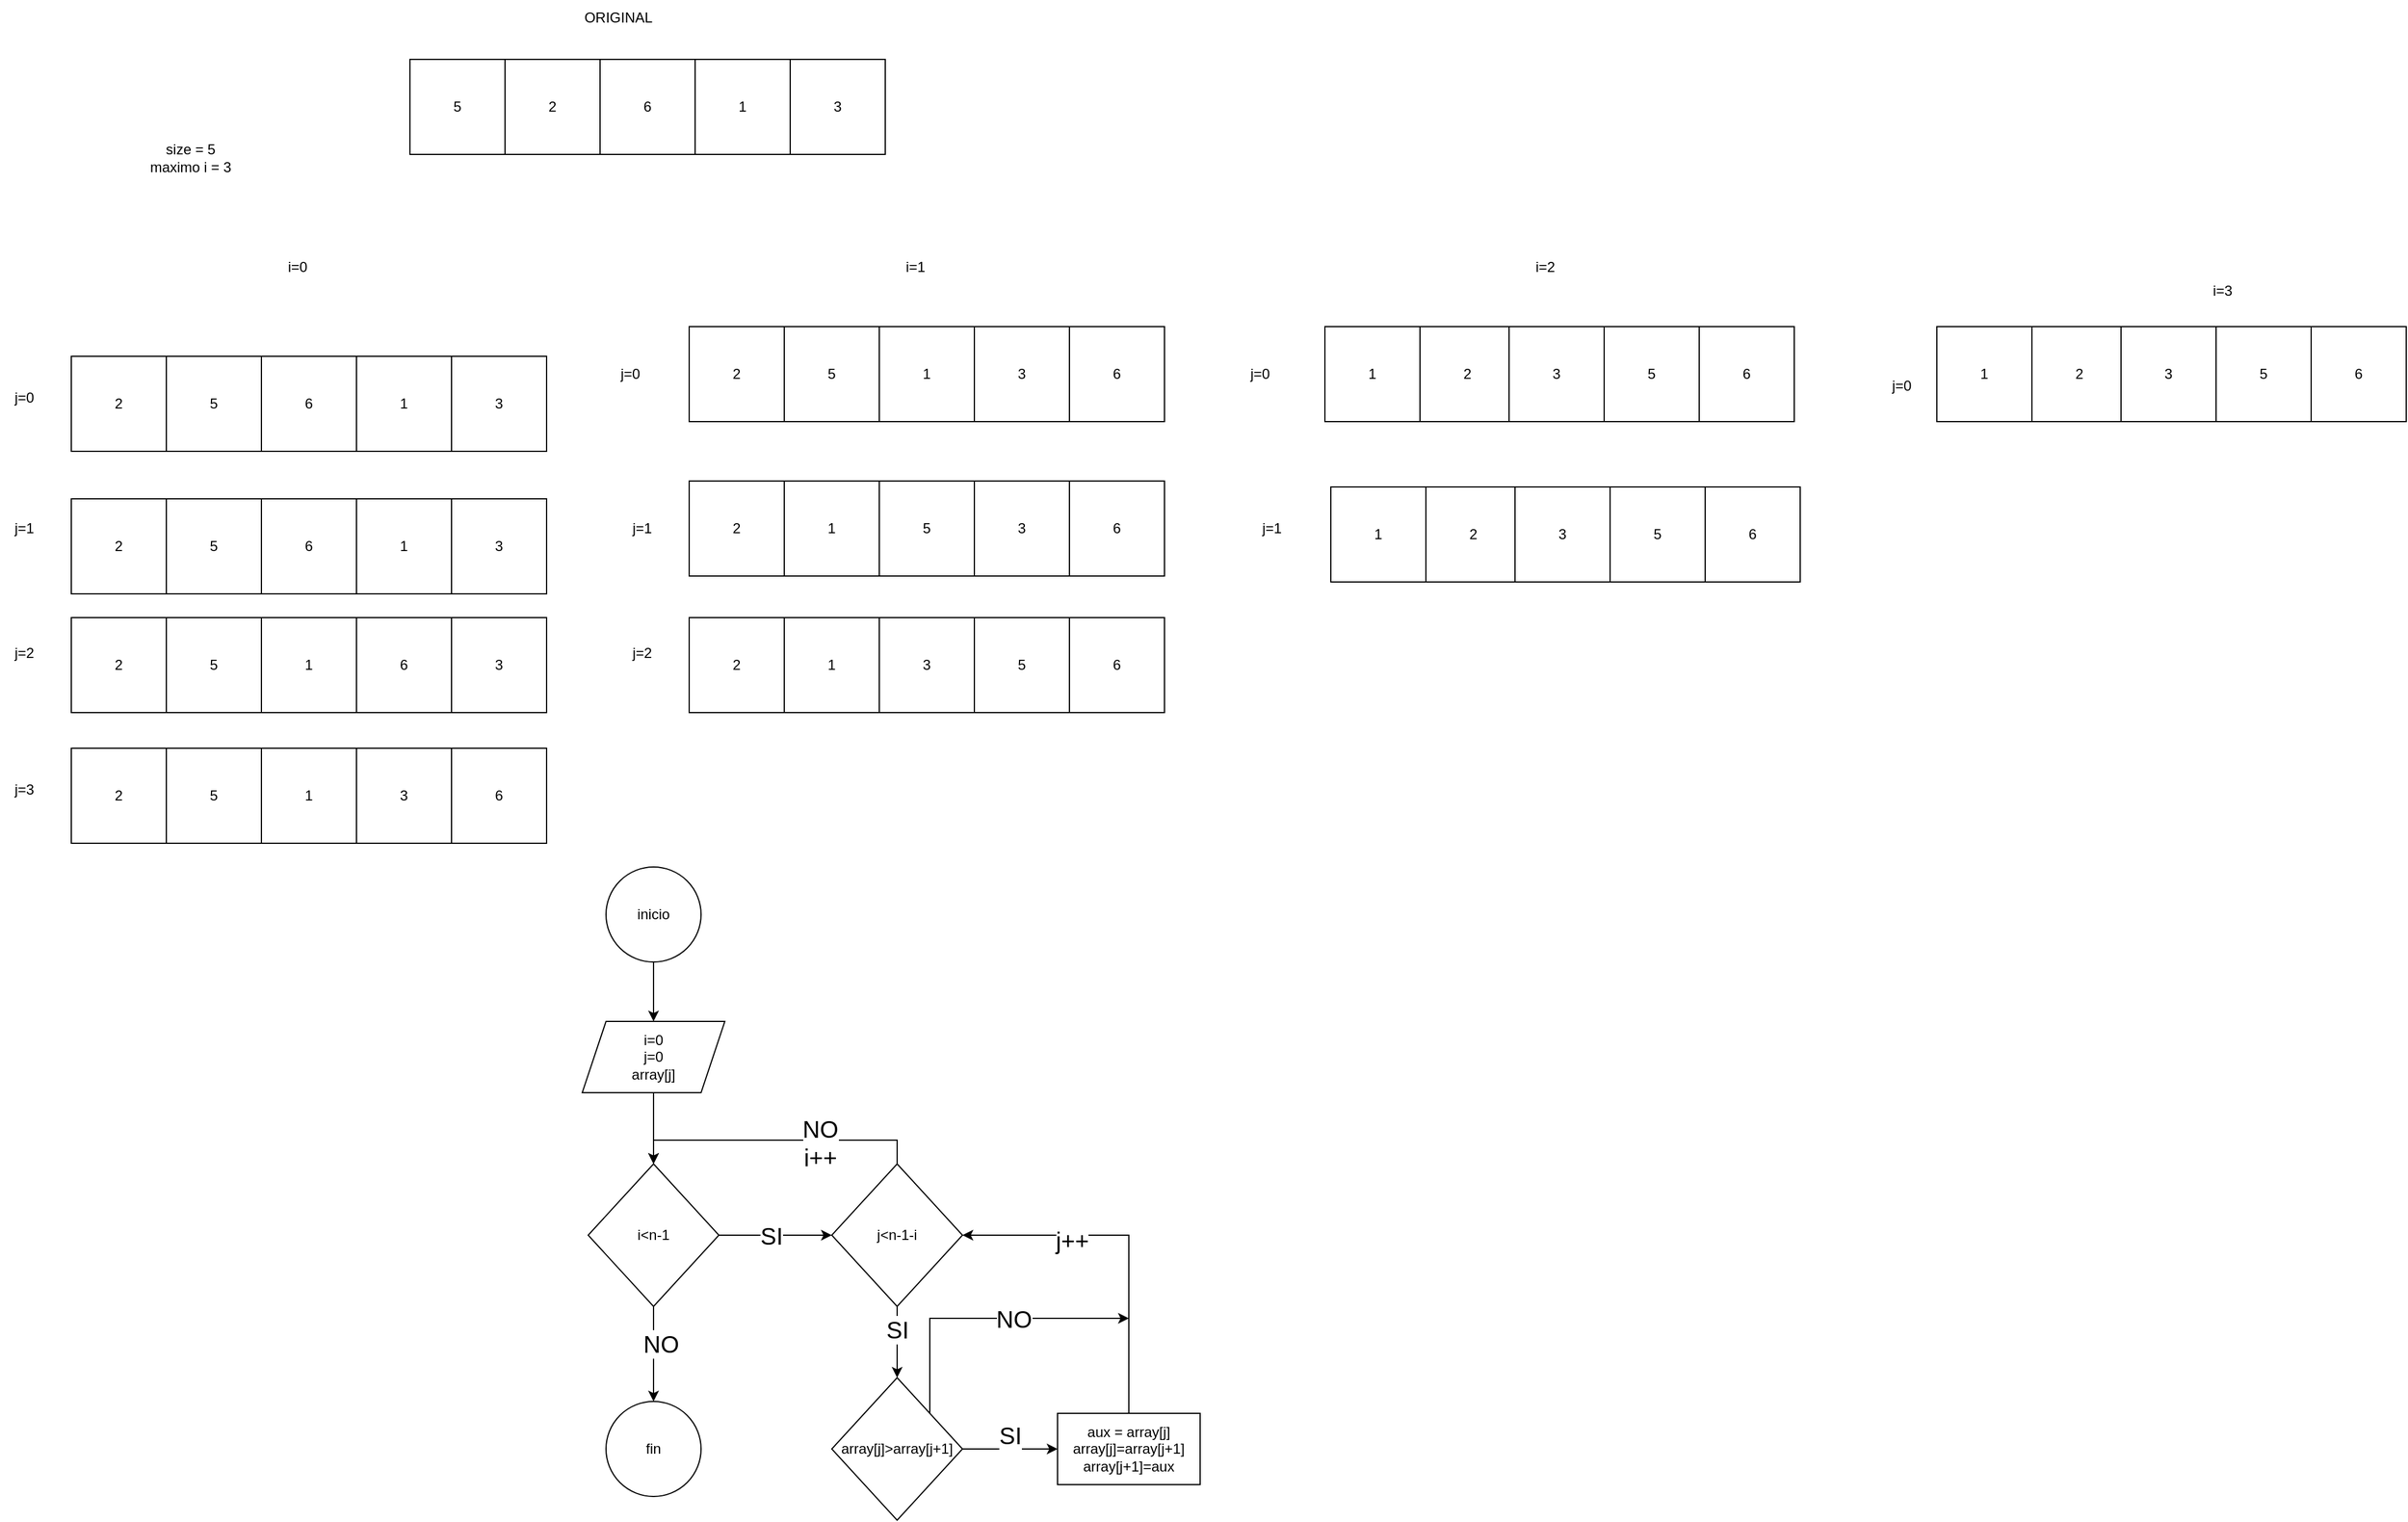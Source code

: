 <mxfile version="28.2.5">
  <diagram name="Page-1" id="hOMgRWYxctxhmv77oqi4">
    <mxGraphModel dx="1815" dy="2424" grid="1" gridSize="10" guides="1" tooltips="1" connect="1" arrows="1" fold="1" page="1" pageScale="1" pageWidth="850" pageHeight="1100" math="0" shadow="0">
      <root>
        <mxCell id="0" />
        <mxCell id="1" parent="0" />
        <mxCell id="r0DkwN11o-YaDS_weGJ4-24" value="i=0" style="text;html=1;align=center;verticalAlign=middle;resizable=0;points=[];autosize=1;strokeColor=none;fillColor=none;" vertex="1" parent="1">
          <mxGeometry x="310" y="140" width="40" height="30" as="geometry" />
        </mxCell>
        <mxCell id="r0DkwN11o-YaDS_weGJ4-25" value="j=0" style="text;html=1;align=center;verticalAlign=middle;resizable=0;points=[];autosize=1;strokeColor=none;fillColor=none;" vertex="1" parent="1">
          <mxGeometry x="80" y="250" width="40" height="30" as="geometry" />
        </mxCell>
        <mxCell id="r0DkwN11o-YaDS_weGJ4-26" value="j=1" style="text;html=1;align=center;verticalAlign=middle;resizable=0;points=[];autosize=1;strokeColor=none;fillColor=none;" vertex="1" parent="1">
          <mxGeometry x="80" y="360" width="40" height="30" as="geometry" />
        </mxCell>
        <mxCell id="r0DkwN11o-YaDS_weGJ4-27" value="j=2" style="text;html=1;align=center;verticalAlign=middle;resizable=0;points=[];autosize=1;strokeColor=none;fillColor=none;" vertex="1" parent="1">
          <mxGeometry x="80" y="465" width="40" height="30" as="geometry" />
        </mxCell>
        <mxCell id="r0DkwN11o-YaDS_weGJ4-28" value="j=3" style="text;html=1;align=center;verticalAlign=middle;resizable=0;points=[];autosize=1;strokeColor=none;fillColor=none;" vertex="1" parent="1">
          <mxGeometry x="80" y="580" width="40" height="30" as="geometry" />
        </mxCell>
        <mxCell id="r0DkwN11o-YaDS_weGJ4-29" value="size = 5&lt;div&gt;maximo i = 3&lt;/div&gt;" style="text;html=1;align=center;verticalAlign=middle;resizable=0;points=[];autosize=1;strokeColor=none;fillColor=none;" vertex="1" parent="1">
          <mxGeometry x="195" y="43" width="90" height="40" as="geometry" />
        </mxCell>
        <mxCell id="r0DkwN11o-YaDS_weGJ4-50" value="i=1" style="text;html=1;align=center;verticalAlign=middle;resizable=0;points=[];autosize=1;strokeColor=none;fillColor=none;" vertex="1" parent="1">
          <mxGeometry x="830" y="140" width="40" height="30" as="geometry" />
        </mxCell>
        <mxCell id="r0DkwN11o-YaDS_weGJ4-51" value="j=0" style="text;html=1;align=center;verticalAlign=middle;resizable=0;points=[];autosize=1;strokeColor=none;fillColor=none;" vertex="1" parent="1">
          <mxGeometry x="590" y="230" width="40" height="30" as="geometry" />
        </mxCell>
        <mxCell id="r0DkwN11o-YaDS_weGJ4-52" value="j=1" style="text;html=1;align=center;verticalAlign=middle;resizable=0;points=[];autosize=1;strokeColor=none;fillColor=none;" vertex="1" parent="1">
          <mxGeometry x="600" y="360" width="40" height="30" as="geometry" />
        </mxCell>
        <mxCell id="r0DkwN11o-YaDS_weGJ4-53" value="j=2" style="text;html=1;align=center;verticalAlign=middle;resizable=0;points=[];autosize=1;strokeColor=none;fillColor=none;" vertex="1" parent="1">
          <mxGeometry x="600" y="465" width="40" height="30" as="geometry" />
        </mxCell>
        <mxCell id="r0DkwN11o-YaDS_weGJ4-70" value="i=2" style="text;html=1;align=center;verticalAlign=middle;resizable=0;points=[];autosize=1;strokeColor=none;fillColor=none;" vertex="1" parent="1">
          <mxGeometry x="1360" y="140" width="40" height="30" as="geometry" />
        </mxCell>
        <mxCell id="r0DkwN11o-YaDS_weGJ4-71" value="j=0" style="text;html=1;align=center;verticalAlign=middle;resizable=0;points=[];autosize=1;strokeColor=none;fillColor=none;" vertex="1" parent="1">
          <mxGeometry x="1120" y="230" width="40" height="30" as="geometry" />
        </mxCell>
        <mxCell id="r0DkwN11o-YaDS_weGJ4-72" value="j=1" style="text;html=1;align=center;verticalAlign=middle;resizable=0;points=[];autosize=1;strokeColor=none;fillColor=none;" vertex="1" parent="1">
          <mxGeometry x="1130" y="360" width="40" height="30" as="geometry" />
        </mxCell>
        <mxCell id="r0DkwN11o-YaDS_weGJ4-74" value="5" style="whiteSpace=wrap;html=1;aspect=fixed;" vertex="1" parent="1">
          <mxGeometry x="425" y="-20" width="80" height="80" as="geometry" />
        </mxCell>
        <mxCell id="r0DkwN11o-YaDS_weGJ4-75" value="2" style="whiteSpace=wrap;html=1;aspect=fixed;" vertex="1" parent="1">
          <mxGeometry x="505" y="-20" width="80" height="80" as="geometry" />
        </mxCell>
        <mxCell id="r0DkwN11o-YaDS_weGJ4-76" value="6" style="whiteSpace=wrap;html=1;aspect=fixed;" vertex="1" parent="1">
          <mxGeometry x="585" y="-20" width="80" height="80" as="geometry" />
        </mxCell>
        <mxCell id="r0DkwN11o-YaDS_weGJ4-77" value="1" style="whiteSpace=wrap;html=1;aspect=fixed;" vertex="1" parent="1">
          <mxGeometry x="665" y="-20" width="80" height="80" as="geometry" />
        </mxCell>
        <mxCell id="r0DkwN11o-YaDS_weGJ4-78" value="3" style="whiteSpace=wrap;html=1;aspect=fixed;" vertex="1" parent="1">
          <mxGeometry x="745" y="-20" width="80" height="80" as="geometry" />
        </mxCell>
        <mxCell id="r0DkwN11o-YaDS_weGJ4-79" value="ORIGINAL" style="text;html=1;align=center;verticalAlign=middle;resizable=0;points=[];autosize=1;strokeColor=none;fillColor=none;" vertex="1" parent="1">
          <mxGeometry x="560" y="-70" width="80" height="30" as="geometry" />
        </mxCell>
        <mxCell id="r0DkwN11o-YaDS_weGJ4-80" value="5" style="whiteSpace=wrap;html=1;aspect=fixed;" vertex="1" parent="1">
          <mxGeometry x="220" y="230" width="80" height="80" as="geometry" />
        </mxCell>
        <mxCell id="r0DkwN11o-YaDS_weGJ4-81" value="2" style="whiteSpace=wrap;html=1;aspect=fixed;" vertex="1" parent="1">
          <mxGeometry x="140" y="230" width="80" height="80" as="geometry" />
        </mxCell>
        <mxCell id="r0DkwN11o-YaDS_weGJ4-82" value="6" style="whiteSpace=wrap;html=1;aspect=fixed;" vertex="1" parent="1">
          <mxGeometry x="300" y="230" width="80" height="80" as="geometry" />
        </mxCell>
        <mxCell id="r0DkwN11o-YaDS_weGJ4-83" value="1" style="whiteSpace=wrap;html=1;aspect=fixed;" vertex="1" parent="1">
          <mxGeometry x="380" y="230" width="80" height="80" as="geometry" />
        </mxCell>
        <mxCell id="r0DkwN11o-YaDS_weGJ4-84" value="3" style="whiteSpace=wrap;html=1;aspect=fixed;" vertex="1" parent="1">
          <mxGeometry x="460" y="230" width="80" height="80" as="geometry" />
        </mxCell>
        <mxCell id="r0DkwN11o-YaDS_weGJ4-85" value="5" style="whiteSpace=wrap;html=1;aspect=fixed;" vertex="1" parent="1">
          <mxGeometry x="220" y="450" width="80" height="80" as="geometry" />
        </mxCell>
        <mxCell id="r0DkwN11o-YaDS_weGJ4-86" value="2" style="whiteSpace=wrap;html=1;aspect=fixed;" vertex="1" parent="1">
          <mxGeometry x="140" y="450" width="80" height="80" as="geometry" />
        </mxCell>
        <mxCell id="r0DkwN11o-YaDS_weGJ4-87" value="6" style="whiteSpace=wrap;html=1;aspect=fixed;" vertex="1" parent="1">
          <mxGeometry x="380" y="450" width="80" height="80" as="geometry" />
        </mxCell>
        <mxCell id="r0DkwN11o-YaDS_weGJ4-88" value="1" style="whiteSpace=wrap;html=1;aspect=fixed;" vertex="1" parent="1">
          <mxGeometry x="300" y="450" width="80" height="80" as="geometry" />
        </mxCell>
        <mxCell id="r0DkwN11o-YaDS_weGJ4-89" value="3" style="whiteSpace=wrap;html=1;aspect=fixed;" vertex="1" parent="1">
          <mxGeometry x="460" y="450" width="80" height="80" as="geometry" />
        </mxCell>
        <mxCell id="r0DkwN11o-YaDS_weGJ4-90" value="5" style="whiteSpace=wrap;html=1;aspect=fixed;" vertex="1" parent="1">
          <mxGeometry x="220" y="560" width="80" height="80" as="geometry" />
        </mxCell>
        <mxCell id="r0DkwN11o-YaDS_weGJ4-91" value="2" style="whiteSpace=wrap;html=1;aspect=fixed;" vertex="1" parent="1">
          <mxGeometry x="140" y="560" width="80" height="80" as="geometry" />
        </mxCell>
        <mxCell id="r0DkwN11o-YaDS_weGJ4-92" value="6" style="whiteSpace=wrap;html=1;aspect=fixed;" vertex="1" parent="1">
          <mxGeometry x="460" y="560" width="80" height="80" as="geometry" />
        </mxCell>
        <mxCell id="r0DkwN11o-YaDS_weGJ4-93" value="1" style="whiteSpace=wrap;html=1;aspect=fixed;" vertex="1" parent="1">
          <mxGeometry x="300" y="560" width="80" height="80" as="geometry" />
        </mxCell>
        <mxCell id="r0DkwN11o-YaDS_weGJ4-94" value="3" style="whiteSpace=wrap;html=1;aspect=fixed;" vertex="1" parent="1">
          <mxGeometry x="380" y="560" width="80" height="80" as="geometry" />
        </mxCell>
        <mxCell id="r0DkwN11o-YaDS_weGJ4-95" value="5" style="whiteSpace=wrap;html=1;aspect=fixed;" vertex="1" parent="1">
          <mxGeometry x="220" y="350" width="80" height="80" as="geometry" />
        </mxCell>
        <mxCell id="r0DkwN11o-YaDS_weGJ4-96" value="2" style="whiteSpace=wrap;html=1;aspect=fixed;" vertex="1" parent="1">
          <mxGeometry x="140" y="350" width="80" height="80" as="geometry" />
        </mxCell>
        <mxCell id="r0DkwN11o-YaDS_weGJ4-97" value="6" style="whiteSpace=wrap;html=1;aspect=fixed;" vertex="1" parent="1">
          <mxGeometry x="300" y="350" width="80" height="80" as="geometry" />
        </mxCell>
        <mxCell id="r0DkwN11o-YaDS_weGJ4-98" value="1" style="whiteSpace=wrap;html=1;aspect=fixed;" vertex="1" parent="1">
          <mxGeometry x="380" y="350" width="80" height="80" as="geometry" />
        </mxCell>
        <mxCell id="r0DkwN11o-YaDS_weGJ4-99" value="3" style="whiteSpace=wrap;html=1;aspect=fixed;" vertex="1" parent="1">
          <mxGeometry x="460" y="350" width="80" height="80" as="geometry" />
        </mxCell>
        <mxCell id="r0DkwN11o-YaDS_weGJ4-105" value="5" style="whiteSpace=wrap;html=1;aspect=fixed;" vertex="1" parent="1">
          <mxGeometry x="740" y="205" width="80" height="80" as="geometry" />
        </mxCell>
        <mxCell id="r0DkwN11o-YaDS_weGJ4-106" value="2" style="whiteSpace=wrap;html=1;aspect=fixed;" vertex="1" parent="1">
          <mxGeometry x="660" y="205" width="80" height="80" as="geometry" />
        </mxCell>
        <mxCell id="r0DkwN11o-YaDS_weGJ4-107" value="6" style="whiteSpace=wrap;html=1;aspect=fixed;" vertex="1" parent="1">
          <mxGeometry x="980" y="205" width="80" height="80" as="geometry" />
        </mxCell>
        <mxCell id="r0DkwN11o-YaDS_weGJ4-108" value="1" style="whiteSpace=wrap;html=1;aspect=fixed;" vertex="1" parent="1">
          <mxGeometry x="820" y="205" width="80" height="80" as="geometry" />
        </mxCell>
        <mxCell id="r0DkwN11o-YaDS_weGJ4-109" value="3" style="whiteSpace=wrap;html=1;aspect=fixed;" vertex="1" parent="1">
          <mxGeometry x="900" y="205" width="80" height="80" as="geometry" />
        </mxCell>
        <mxCell id="r0DkwN11o-YaDS_weGJ4-110" value="5" style="whiteSpace=wrap;html=1;aspect=fixed;" vertex="1" parent="1">
          <mxGeometry x="820" y="335" width="80" height="80" as="geometry" />
        </mxCell>
        <mxCell id="r0DkwN11o-YaDS_weGJ4-111" value="2" style="whiteSpace=wrap;html=1;aspect=fixed;" vertex="1" parent="1">
          <mxGeometry x="660" y="335" width="80" height="80" as="geometry" />
        </mxCell>
        <mxCell id="r0DkwN11o-YaDS_weGJ4-112" value="6" style="whiteSpace=wrap;html=1;aspect=fixed;" vertex="1" parent="1">
          <mxGeometry x="980" y="335" width="80" height="80" as="geometry" />
        </mxCell>
        <mxCell id="r0DkwN11o-YaDS_weGJ4-113" value="1" style="whiteSpace=wrap;html=1;aspect=fixed;" vertex="1" parent="1">
          <mxGeometry x="740" y="335" width="80" height="80" as="geometry" />
        </mxCell>
        <mxCell id="r0DkwN11o-YaDS_weGJ4-114" value="3" style="whiteSpace=wrap;html=1;aspect=fixed;" vertex="1" parent="1">
          <mxGeometry x="900" y="335" width="80" height="80" as="geometry" />
        </mxCell>
        <mxCell id="r0DkwN11o-YaDS_weGJ4-115" value="5" style="whiteSpace=wrap;html=1;aspect=fixed;" vertex="1" parent="1">
          <mxGeometry x="900" y="450" width="80" height="80" as="geometry" />
        </mxCell>
        <mxCell id="r0DkwN11o-YaDS_weGJ4-116" value="2" style="whiteSpace=wrap;html=1;aspect=fixed;" vertex="1" parent="1">
          <mxGeometry x="660" y="450" width="80" height="80" as="geometry" />
        </mxCell>
        <mxCell id="r0DkwN11o-YaDS_weGJ4-117" value="6" style="whiteSpace=wrap;html=1;aspect=fixed;" vertex="1" parent="1">
          <mxGeometry x="980" y="450" width="80" height="80" as="geometry" />
        </mxCell>
        <mxCell id="r0DkwN11o-YaDS_weGJ4-118" value="1" style="whiteSpace=wrap;html=1;aspect=fixed;" vertex="1" parent="1">
          <mxGeometry x="740" y="450" width="80" height="80" as="geometry" />
        </mxCell>
        <mxCell id="r0DkwN11o-YaDS_weGJ4-119" value="3" style="whiteSpace=wrap;html=1;aspect=fixed;" vertex="1" parent="1">
          <mxGeometry x="820" y="450" width="80" height="80" as="geometry" />
        </mxCell>
        <mxCell id="r0DkwN11o-YaDS_weGJ4-120" value="5" style="whiteSpace=wrap;html=1;aspect=fixed;" vertex="1" parent="1">
          <mxGeometry x="1430" y="205" width="80" height="80" as="geometry" />
        </mxCell>
        <mxCell id="r0DkwN11o-YaDS_weGJ4-121" value="2" style="whiteSpace=wrap;html=1;aspect=fixed;" vertex="1" parent="1">
          <mxGeometry x="1275" y="205" width="80" height="80" as="geometry" />
        </mxCell>
        <mxCell id="r0DkwN11o-YaDS_weGJ4-122" value="6" style="whiteSpace=wrap;html=1;aspect=fixed;" vertex="1" parent="1">
          <mxGeometry x="1510" y="205" width="80" height="80" as="geometry" />
        </mxCell>
        <mxCell id="r0DkwN11o-YaDS_weGJ4-123" value="1" style="whiteSpace=wrap;html=1;aspect=fixed;" vertex="1" parent="1">
          <mxGeometry x="1195" y="205" width="80" height="80" as="geometry" />
        </mxCell>
        <mxCell id="r0DkwN11o-YaDS_weGJ4-124" value="3" style="whiteSpace=wrap;html=1;aspect=fixed;" vertex="1" parent="1">
          <mxGeometry x="1350" y="205" width="80" height="80" as="geometry" />
        </mxCell>
        <mxCell id="r0DkwN11o-YaDS_weGJ4-125" value="5" style="whiteSpace=wrap;html=1;aspect=fixed;" vertex="1" parent="1">
          <mxGeometry x="1435" y="340" width="80" height="80" as="geometry" />
        </mxCell>
        <mxCell id="r0DkwN11o-YaDS_weGJ4-126" value="2" style="whiteSpace=wrap;html=1;aspect=fixed;" vertex="1" parent="1">
          <mxGeometry x="1280" y="340" width="80" height="80" as="geometry" />
        </mxCell>
        <mxCell id="r0DkwN11o-YaDS_weGJ4-127" value="6" style="whiteSpace=wrap;html=1;aspect=fixed;" vertex="1" parent="1">
          <mxGeometry x="1515" y="340" width="80" height="80" as="geometry" />
        </mxCell>
        <mxCell id="r0DkwN11o-YaDS_weGJ4-128" value="1" style="whiteSpace=wrap;html=1;aspect=fixed;" vertex="1" parent="1">
          <mxGeometry x="1200" y="340" width="80" height="80" as="geometry" />
        </mxCell>
        <mxCell id="r0DkwN11o-YaDS_weGJ4-129" value="3" style="whiteSpace=wrap;html=1;aspect=fixed;" vertex="1" parent="1">
          <mxGeometry x="1355" y="340" width="80" height="80" as="geometry" />
        </mxCell>
        <mxCell id="r0DkwN11o-YaDS_weGJ4-130" value="5" style="whiteSpace=wrap;html=1;aspect=fixed;" vertex="1" parent="1">
          <mxGeometry x="1945" y="205" width="80" height="80" as="geometry" />
        </mxCell>
        <mxCell id="r0DkwN11o-YaDS_weGJ4-131" value="2" style="whiteSpace=wrap;html=1;aspect=fixed;" vertex="1" parent="1">
          <mxGeometry x="1790" y="205" width="80" height="80" as="geometry" />
        </mxCell>
        <mxCell id="r0DkwN11o-YaDS_weGJ4-132" value="6" style="whiteSpace=wrap;html=1;aspect=fixed;" vertex="1" parent="1">
          <mxGeometry x="2025" y="205" width="80" height="80" as="geometry" />
        </mxCell>
        <mxCell id="r0DkwN11o-YaDS_weGJ4-133" value="1" style="whiteSpace=wrap;html=1;aspect=fixed;" vertex="1" parent="1">
          <mxGeometry x="1710" y="205" width="80" height="80" as="geometry" />
        </mxCell>
        <mxCell id="r0DkwN11o-YaDS_weGJ4-134" value="3" style="whiteSpace=wrap;html=1;aspect=fixed;" vertex="1" parent="1">
          <mxGeometry x="1865" y="205" width="80" height="80" as="geometry" />
        </mxCell>
        <mxCell id="r0DkwN11o-YaDS_weGJ4-135" value="j=0" style="text;html=1;align=center;verticalAlign=middle;resizable=0;points=[];autosize=1;strokeColor=none;fillColor=none;" vertex="1" parent="1">
          <mxGeometry x="1660" y="240" width="40" height="30" as="geometry" />
        </mxCell>
        <mxCell id="r0DkwN11o-YaDS_weGJ4-136" value="i=3" style="text;html=1;align=center;verticalAlign=middle;resizable=0;points=[];autosize=1;strokeColor=none;fillColor=none;" vertex="1" parent="1">
          <mxGeometry x="1930" y="160" width="40" height="30" as="geometry" />
        </mxCell>
        <mxCell id="r0DkwN11o-YaDS_weGJ4-141" style="edgeStyle=orthogonalEdgeStyle;rounded=0;orthogonalLoop=1;jettySize=auto;html=1;exitX=0.5;exitY=1;exitDx=0;exitDy=0;entryX=0.5;entryY=0;entryDx=0;entryDy=0;" edge="1" parent="1" source="r0DkwN11o-YaDS_weGJ4-137" target="r0DkwN11o-YaDS_weGJ4-140">
          <mxGeometry relative="1" as="geometry" />
        </mxCell>
        <mxCell id="r0DkwN11o-YaDS_weGJ4-137" value="i=0&lt;div&gt;j=0&lt;/div&gt;&lt;div&gt;array[j]&lt;/div&gt;" style="shape=parallelogram;perimeter=parallelogramPerimeter;whiteSpace=wrap;html=1;fixedSize=1;" vertex="1" parent="1">
          <mxGeometry x="570" y="790" width="120" height="60" as="geometry" />
        </mxCell>
        <mxCell id="r0DkwN11o-YaDS_weGJ4-139" style="edgeStyle=orthogonalEdgeStyle;rounded=0;orthogonalLoop=1;jettySize=auto;html=1;exitX=0.5;exitY=1;exitDx=0;exitDy=0;" edge="1" parent="1" source="r0DkwN11o-YaDS_weGJ4-138" target="r0DkwN11o-YaDS_weGJ4-137">
          <mxGeometry relative="1" as="geometry" />
        </mxCell>
        <mxCell id="r0DkwN11o-YaDS_weGJ4-138" value="inicio" style="ellipse;whiteSpace=wrap;html=1;aspect=fixed;" vertex="1" parent="1">
          <mxGeometry x="590" y="660" width="80" height="80" as="geometry" />
        </mxCell>
        <mxCell id="r0DkwN11o-YaDS_weGJ4-143" style="edgeStyle=orthogonalEdgeStyle;rounded=0;orthogonalLoop=1;jettySize=auto;html=1;exitX=1;exitY=0.5;exitDx=0;exitDy=0;entryX=0;entryY=0.5;entryDx=0;entryDy=0;" edge="1" parent="1" source="r0DkwN11o-YaDS_weGJ4-140" target="r0DkwN11o-YaDS_weGJ4-150">
          <mxGeometry relative="1" as="geometry">
            <mxPoint x="740" y="970" as="targetPoint" />
          </mxGeometry>
        </mxCell>
        <mxCell id="r0DkwN11o-YaDS_weGJ4-144" value="SI" style="edgeLabel;html=1;align=center;verticalAlign=middle;resizable=0;points=[];fontSize=20;" vertex="1" connectable="0" parent="r0DkwN11o-YaDS_weGJ4-143">
          <mxGeometry x="0.164" y="-3" relative="1" as="geometry">
            <mxPoint x="-12" y="-3" as="offset" />
          </mxGeometry>
        </mxCell>
        <mxCell id="r0DkwN11o-YaDS_weGJ4-148" style="edgeStyle=orthogonalEdgeStyle;rounded=0;orthogonalLoop=1;jettySize=auto;html=1;exitX=0.5;exitY=1;exitDx=0;exitDy=0;entryX=0.5;entryY=0;entryDx=0;entryDy=0;" edge="1" parent="1" source="r0DkwN11o-YaDS_weGJ4-140" target="r0DkwN11o-YaDS_weGJ4-147">
          <mxGeometry relative="1" as="geometry" />
        </mxCell>
        <mxCell id="r0DkwN11o-YaDS_weGJ4-149" value="NO" style="edgeLabel;html=1;align=center;verticalAlign=middle;resizable=0;points=[];fontSize=20;" vertex="1" connectable="0" parent="r0DkwN11o-YaDS_weGJ4-148">
          <mxGeometry x="-0.242" y="6" relative="1" as="geometry">
            <mxPoint as="offset" />
          </mxGeometry>
        </mxCell>
        <mxCell id="r0DkwN11o-YaDS_weGJ4-140" value="i&amp;lt;n-1" style="rhombus;whiteSpace=wrap;html=1;" vertex="1" parent="1">
          <mxGeometry x="575" y="910" width="110" height="120" as="geometry" />
        </mxCell>
        <mxCell id="r0DkwN11o-YaDS_weGJ4-161" style="edgeStyle=orthogonalEdgeStyle;rounded=0;orthogonalLoop=1;jettySize=auto;html=1;exitX=0.5;exitY=0;exitDx=0;exitDy=0;entryX=1;entryY=0.5;entryDx=0;entryDy=0;" edge="1" parent="1" source="r0DkwN11o-YaDS_weGJ4-142" target="r0DkwN11o-YaDS_weGJ4-150">
          <mxGeometry relative="1" as="geometry" />
        </mxCell>
        <mxCell id="r0DkwN11o-YaDS_weGJ4-164" value="j++" style="edgeLabel;html=1;align=center;verticalAlign=middle;resizable=0;points=[];fontSize=20;" vertex="1" connectable="0" parent="r0DkwN11o-YaDS_weGJ4-161">
          <mxGeometry x="0.37" y="4" relative="1" as="geometry">
            <mxPoint as="offset" />
          </mxGeometry>
        </mxCell>
        <mxCell id="r0DkwN11o-YaDS_weGJ4-142" value="aux = array[j]&lt;div&gt;array[j]=array[j+1]&lt;/div&gt;&lt;div&gt;array[j+1]=aux&lt;/div&gt;" style="rounded=0;whiteSpace=wrap;html=1;" vertex="1" parent="1">
          <mxGeometry x="970" y="1120" width="120" height="60" as="geometry" />
        </mxCell>
        <mxCell id="r0DkwN11o-YaDS_weGJ4-147" value="fin" style="ellipse;whiteSpace=wrap;html=1;aspect=fixed;" vertex="1" parent="1">
          <mxGeometry x="590" y="1110" width="80" height="80" as="geometry" />
        </mxCell>
        <mxCell id="r0DkwN11o-YaDS_weGJ4-152" style="edgeStyle=orthogonalEdgeStyle;rounded=0;orthogonalLoop=1;jettySize=auto;html=1;exitX=0.5;exitY=0;exitDx=0;exitDy=0;entryX=0.5;entryY=0;entryDx=0;entryDy=0;" edge="1" parent="1" source="r0DkwN11o-YaDS_weGJ4-150" target="r0DkwN11o-YaDS_weGJ4-140">
          <mxGeometry relative="1" as="geometry" />
        </mxCell>
        <mxCell id="r0DkwN11o-YaDS_weGJ4-153" value="NO&lt;div&gt;i++&lt;/div&gt;" style="edgeLabel;html=1;align=center;verticalAlign=middle;resizable=0;points=[];fontSize=20;" vertex="1" connectable="0" parent="r0DkwN11o-YaDS_weGJ4-152">
          <mxGeometry x="-0.303" y="2" relative="1" as="geometry">
            <mxPoint as="offset" />
          </mxGeometry>
        </mxCell>
        <mxCell id="r0DkwN11o-YaDS_weGJ4-155" style="edgeStyle=orthogonalEdgeStyle;rounded=0;orthogonalLoop=1;jettySize=auto;html=1;exitX=0.5;exitY=1;exitDx=0;exitDy=0;entryX=0.5;entryY=0;entryDx=0;entryDy=0;" edge="1" parent="1" source="r0DkwN11o-YaDS_weGJ4-150" target="r0DkwN11o-YaDS_weGJ4-154">
          <mxGeometry relative="1" as="geometry" />
        </mxCell>
        <mxCell id="r0DkwN11o-YaDS_weGJ4-156" value="SI" style="edgeLabel;html=1;align=center;verticalAlign=middle;resizable=0;points=[];fontSize=20;" vertex="1" connectable="0" parent="r0DkwN11o-YaDS_weGJ4-155">
          <mxGeometry x="-0.378" relative="1" as="geometry">
            <mxPoint as="offset" />
          </mxGeometry>
        </mxCell>
        <mxCell id="r0DkwN11o-YaDS_weGJ4-150" value="j&amp;lt;n-1-i" style="rhombus;whiteSpace=wrap;html=1;" vertex="1" parent="1">
          <mxGeometry x="780" y="910" width="110" height="120" as="geometry" />
        </mxCell>
        <mxCell id="r0DkwN11o-YaDS_weGJ4-160" value="SI&lt;div&gt;&lt;br&gt;&lt;/div&gt;" style="edgeStyle=orthogonalEdgeStyle;rounded=0;orthogonalLoop=1;jettySize=auto;html=1;exitX=1;exitY=0.5;exitDx=0;exitDy=0;entryX=0;entryY=0.5;entryDx=0;entryDy=0;fontSize=20;" edge="1" parent="1" source="r0DkwN11o-YaDS_weGJ4-154" target="r0DkwN11o-YaDS_weGJ4-142">
          <mxGeometry relative="1" as="geometry" />
        </mxCell>
        <mxCell id="r0DkwN11o-YaDS_weGJ4-162" style="edgeStyle=orthogonalEdgeStyle;rounded=0;orthogonalLoop=1;jettySize=auto;html=1;exitX=1;exitY=0;exitDx=0;exitDy=0;" edge="1" parent="1" source="r0DkwN11o-YaDS_weGJ4-154">
          <mxGeometry relative="1" as="geometry">
            <mxPoint x="1030" y="1040" as="targetPoint" />
            <Array as="points">
              <mxPoint x="863" y="1040" />
            </Array>
          </mxGeometry>
        </mxCell>
        <mxCell id="r0DkwN11o-YaDS_weGJ4-163" value="NO" style="edgeLabel;html=1;align=center;verticalAlign=middle;resizable=0;points=[];fontSize=20;" vertex="1" connectable="0" parent="r0DkwN11o-YaDS_weGJ4-162">
          <mxGeometry x="0.203" relative="1" as="geometry">
            <mxPoint x="1" as="offset" />
          </mxGeometry>
        </mxCell>
        <mxCell id="r0DkwN11o-YaDS_weGJ4-154" value="array[j]&amp;gt;array[j+1]" style="rhombus;whiteSpace=wrap;html=1;" vertex="1" parent="1">
          <mxGeometry x="780" y="1090" width="110" height="120" as="geometry" />
        </mxCell>
      </root>
    </mxGraphModel>
  </diagram>
</mxfile>
